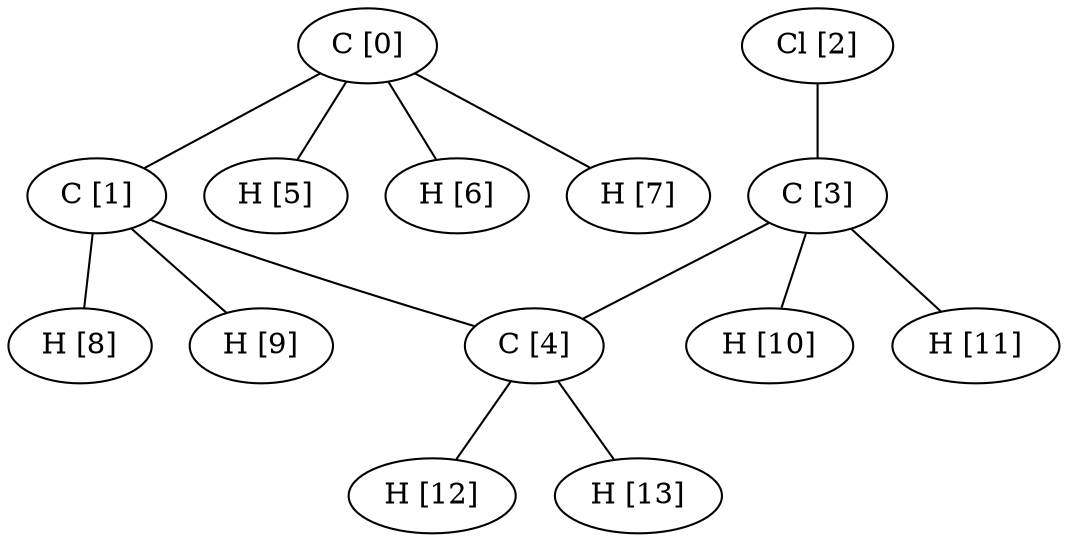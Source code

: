 graph G {
0[label="C [0]"];
1[label="C [1]"];
2[label="Cl [2]"];
3[label="C [3]"];
4[label="C [4]"];
5[label="H [5]"];
6[label="H [6]"];
7[label="H [7]"];
8[label="H [8]"];
9[label="H [9]"];
10[label="H [10]"];
11[label="H [11]"];
12[label="H [12]"];
13[label="H [13]"];
0--1 ;
0--5 ;
0--6 ;
0--7 ;
1--4 ;
1--8 ;
1--9 ;
2--3 ;
3--4 ;
3--10 ;
3--11 ;
4--12 ;
4--13 ;
}
